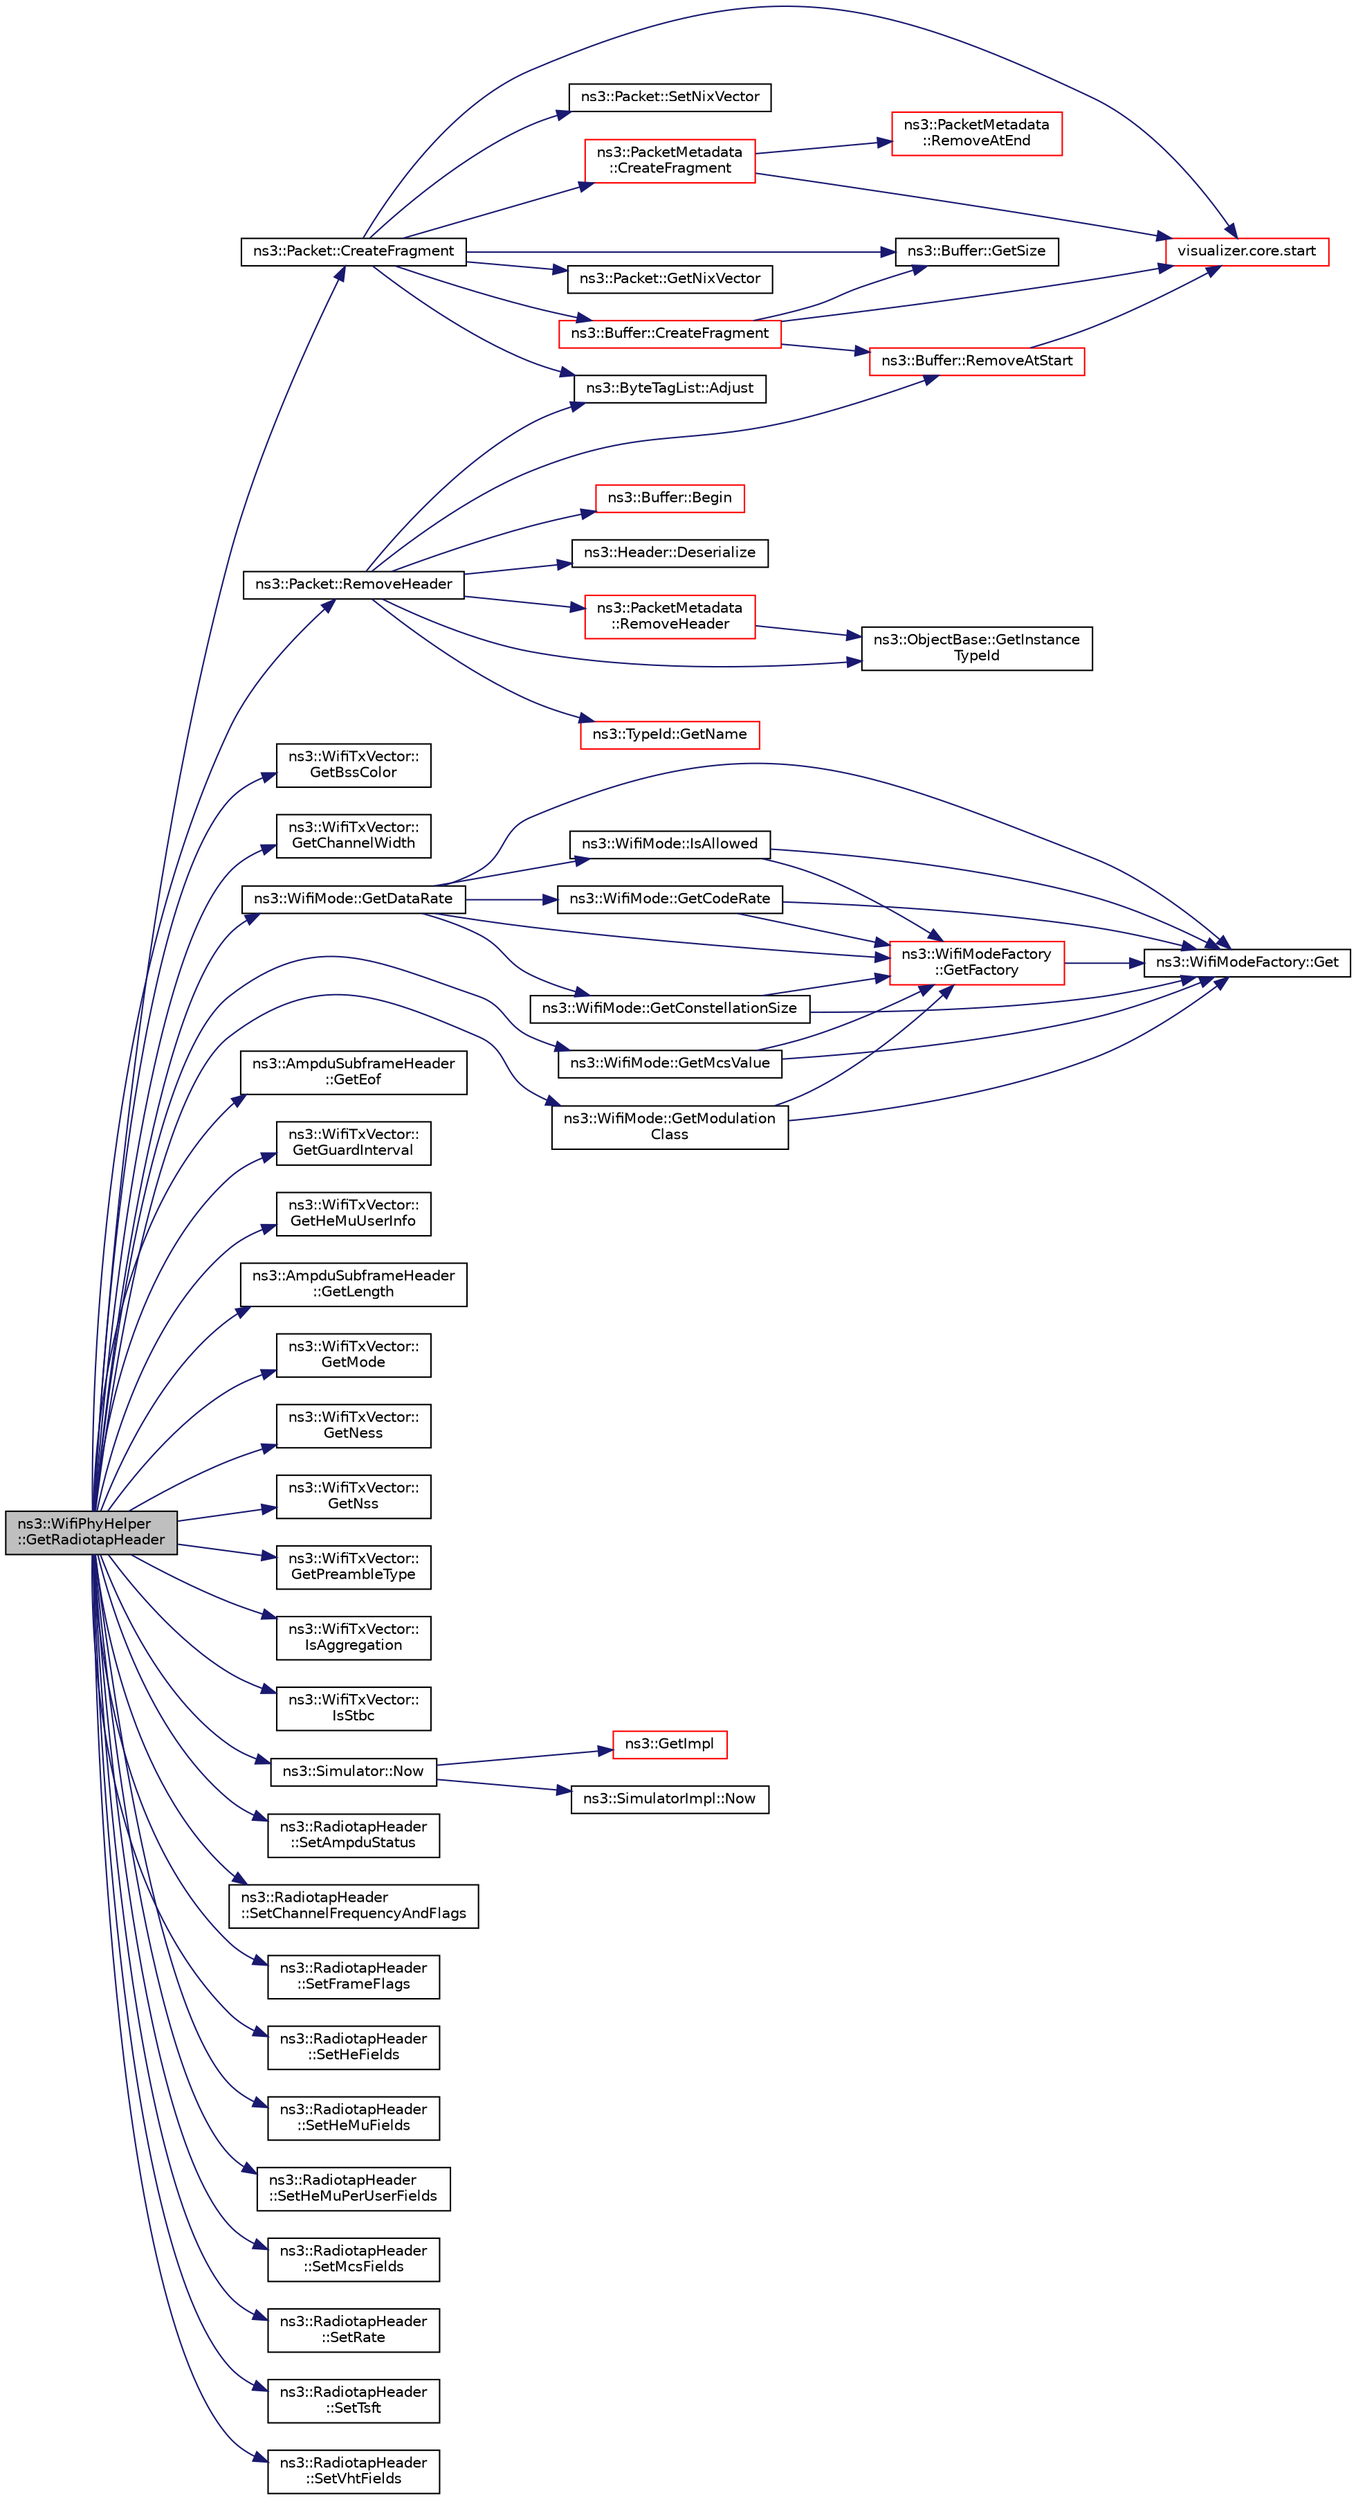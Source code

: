 digraph "ns3::WifiPhyHelper::GetRadiotapHeader"
{
 // LATEX_PDF_SIZE
  edge [fontname="Helvetica",fontsize="10",labelfontname="Helvetica",labelfontsize="10"];
  node [fontname="Helvetica",fontsize="10",shape=record];
  rankdir="LR";
  Node1 [label="ns3::WifiPhyHelper\l::GetRadiotapHeader",height=0.2,width=0.4,color="black", fillcolor="grey75", style="filled", fontcolor="black",tooltip="Get the Radiotap header for a transmitted packet."];
  Node1 -> Node2 [color="midnightblue",fontsize="10",style="solid",fontname="Helvetica"];
  Node2 [label="ns3::Packet::CreateFragment",height=0.2,width=0.4,color="black", fillcolor="white", style="filled",URL="$classns3_1_1_packet.html#acdb23fec2c1dbebd9e6917895e9bcc65",tooltip="Create a new packet which contains a fragment of the original packet."];
  Node2 -> Node3 [color="midnightblue",fontsize="10",style="solid",fontname="Helvetica"];
  Node3 [label="ns3::ByteTagList::Adjust",height=0.2,width=0.4,color="black", fillcolor="white", style="filled",URL="$classns3_1_1_byte_tag_list.html#a1fec06d7e6daaf8039cf2a148e4090f2",tooltip="Adjust the offsets stored internally by the adjustment delta."];
  Node2 -> Node4 [color="midnightblue",fontsize="10",style="solid",fontname="Helvetica"];
  Node4 [label="ns3::PacketMetadata\l::CreateFragment",height=0.2,width=0.4,color="red", fillcolor="white", style="filled",URL="$classns3_1_1_packet_metadata.html#a0d5fd6d6a05b04eb1bb9a00c05e6a16c",tooltip="Creates a fragment."];
  Node4 -> Node5 [color="midnightblue",fontsize="10",style="solid",fontname="Helvetica"];
  Node5 [label="ns3::PacketMetadata\l::RemoveAtEnd",height=0.2,width=0.4,color="red", fillcolor="white", style="filled",URL="$classns3_1_1_packet_metadata.html#a7c76154f5302bd55a68406f0103d50c6",tooltip="Remove a chunk of metadata at the metadata end."];
  Node4 -> Node17 [color="midnightblue",fontsize="10",style="solid",fontname="Helvetica"];
  Node17 [label="visualizer.core.start",height=0.2,width=0.4,color="red", fillcolor="white", style="filled",URL="$namespacevisualizer_1_1core.html#a2a35e5d8a34af358b508dac8635754e0",tooltip=" "];
  Node2 -> Node28 [color="midnightblue",fontsize="10",style="solid",fontname="Helvetica"];
  Node28 [label="ns3::Buffer::CreateFragment",height=0.2,width=0.4,color="red", fillcolor="white", style="filled",URL="$classns3_1_1_buffer.html#a2688c9b7aa22608ec955a40e048ec0dc",tooltip=" "];
  Node28 -> Node30 [color="midnightblue",fontsize="10",style="solid",fontname="Helvetica"];
  Node30 [label="ns3::Buffer::GetSize",height=0.2,width=0.4,color="black", fillcolor="white", style="filled",URL="$classns3_1_1_buffer.html#a60c9172d2b102f8856c81b2126c8b209",tooltip=" "];
  Node28 -> Node32 [color="midnightblue",fontsize="10",style="solid",fontname="Helvetica"];
  Node32 [label="ns3::Buffer::RemoveAtStart",height=0.2,width=0.4,color="red", fillcolor="white", style="filled",URL="$classns3_1_1_buffer.html#adeecbb3e8f518aec6fee0437578ade4b",tooltip=" "];
  Node32 -> Node17 [color="midnightblue",fontsize="10",style="solid",fontname="Helvetica"];
  Node28 -> Node17 [color="midnightblue",fontsize="10",style="solid",fontname="Helvetica"];
  Node2 -> Node33 [color="midnightblue",fontsize="10",style="solid",fontname="Helvetica"];
  Node33 [label="ns3::Packet::GetNixVector",height=0.2,width=0.4,color="black", fillcolor="white", style="filled",URL="$classns3_1_1_packet.html#a2e919d10a620ad491a57be094ef4b2bb",tooltip="Get the packet nix-vector."];
  Node2 -> Node30 [color="midnightblue",fontsize="10",style="solid",fontname="Helvetica"];
  Node2 -> Node34 [color="midnightblue",fontsize="10",style="solid",fontname="Helvetica"];
  Node34 [label="ns3::Packet::SetNixVector",height=0.2,width=0.4,color="black", fillcolor="white", style="filled",URL="$classns3_1_1_packet.html#a7e02c5b608a578c845aafd838f155989",tooltip="Set the packet nix-vector."];
  Node2 -> Node17 [color="midnightblue",fontsize="10",style="solid",fontname="Helvetica"];
  Node1 -> Node35 [color="midnightblue",fontsize="10",style="solid",fontname="Helvetica"];
  Node35 [label="ns3::WifiTxVector::\lGetBssColor",height=0.2,width=0.4,color="black", fillcolor="white", style="filled",URL="$classns3_1_1_wifi_tx_vector.html#a00d436e991cca5705d007a687b37d96e",tooltip="Get the BSS color."];
  Node1 -> Node36 [color="midnightblue",fontsize="10",style="solid",fontname="Helvetica"];
  Node36 [label="ns3::WifiTxVector::\lGetChannelWidth",height=0.2,width=0.4,color="black", fillcolor="white", style="filled",URL="$classns3_1_1_wifi_tx_vector.html#ac56a35b49d9d77e09357adc171570d51",tooltip=" "];
  Node1 -> Node37 [color="midnightblue",fontsize="10",style="solid",fontname="Helvetica"];
  Node37 [label="ns3::WifiMode::GetDataRate",height=0.2,width=0.4,color="black", fillcolor="white", style="filled",URL="$classns3_1_1_wifi_mode.html#ad90f36e733ceaf8c5771cfbda437e14f",tooltip=" "];
  Node37 -> Node38 [color="midnightblue",fontsize="10",style="solid",fontname="Helvetica"];
  Node38 [label="ns3::WifiModeFactory::Get",height=0.2,width=0.4,color="black", fillcolor="white", style="filled",URL="$classns3_1_1_wifi_mode_factory.html#a3086868810ff4347e31c63027726f544",tooltip="Return a WifiModeItem at the given UID index."];
  Node37 -> Node39 [color="midnightblue",fontsize="10",style="solid",fontname="Helvetica"];
  Node39 [label="ns3::WifiMode::GetCodeRate",height=0.2,width=0.4,color="black", fillcolor="white", style="filled",URL="$classns3_1_1_wifi_mode.html#abbbea987249a16c776803ba6e2ca9973",tooltip=" "];
  Node39 -> Node38 [color="midnightblue",fontsize="10",style="solid",fontname="Helvetica"];
  Node39 -> Node40 [color="midnightblue",fontsize="10",style="solid",fontname="Helvetica"];
  Node40 [label="ns3::WifiModeFactory\l::GetFactory",height=0.2,width=0.4,color="red", fillcolor="white", style="filled",URL="$classns3_1_1_wifi_mode_factory.html#a9c6f695d733355dee8d74bd1709868fc",tooltip="Return a WifiModeFactory."];
  Node40 -> Node38 [color="midnightblue",fontsize="10",style="solid",fontname="Helvetica"];
  Node37 -> Node42 [color="midnightblue",fontsize="10",style="solid",fontname="Helvetica"];
  Node42 [label="ns3::WifiMode::GetConstellationSize",height=0.2,width=0.4,color="black", fillcolor="white", style="filled",URL="$classns3_1_1_wifi_mode.html#a1437871ae722c85d980a8af3ba522d39",tooltip=" "];
  Node42 -> Node38 [color="midnightblue",fontsize="10",style="solid",fontname="Helvetica"];
  Node42 -> Node40 [color="midnightblue",fontsize="10",style="solid",fontname="Helvetica"];
  Node37 -> Node40 [color="midnightblue",fontsize="10",style="solid",fontname="Helvetica"];
  Node37 -> Node43 [color="midnightblue",fontsize="10",style="solid",fontname="Helvetica"];
  Node43 [label="ns3::WifiMode::IsAllowed",height=0.2,width=0.4,color="black", fillcolor="white", style="filled",URL="$classns3_1_1_wifi_mode.html#ae92b3cca34abdd76211fe9fbf19a6c09",tooltip=" "];
  Node43 -> Node38 [color="midnightblue",fontsize="10",style="solid",fontname="Helvetica"];
  Node43 -> Node40 [color="midnightblue",fontsize="10",style="solid",fontname="Helvetica"];
  Node1 -> Node44 [color="midnightblue",fontsize="10",style="solid",fontname="Helvetica"];
  Node44 [label="ns3::AmpduSubframeHeader\l::GetEof",height=0.2,width=0.4,color="black", fillcolor="white", style="filled",URL="$classns3_1_1_ampdu_subframe_header.html#ac903518a999682b5d4da011d7b03b445",tooltip="Return the EOF field."];
  Node1 -> Node45 [color="midnightblue",fontsize="10",style="solid",fontname="Helvetica"];
  Node45 [label="ns3::WifiTxVector::\lGetGuardInterval",height=0.2,width=0.4,color="black", fillcolor="white", style="filled",URL="$classns3_1_1_wifi_tx_vector.html#aeffd754ff39a3df905eb6a9be3567010",tooltip=" "];
  Node1 -> Node46 [color="midnightblue",fontsize="10",style="solid",fontname="Helvetica"];
  Node46 [label="ns3::WifiTxVector::\lGetHeMuUserInfo",height=0.2,width=0.4,color="black", fillcolor="white", style="filled",URL="$classns3_1_1_wifi_tx_vector.html#a6a2aa1b2ed08bcc4384896952cc4b147",tooltip="Get the HE MU user-specific transmission information for the given STA-ID."];
  Node1 -> Node47 [color="midnightblue",fontsize="10",style="solid",fontname="Helvetica"];
  Node47 [label="ns3::AmpduSubframeHeader\l::GetLength",height=0.2,width=0.4,color="black", fillcolor="white", style="filled",URL="$classns3_1_1_ampdu_subframe_header.html#acb131533076842db8959fc5c7408673e",tooltip="Return the length field."];
  Node1 -> Node48 [color="midnightblue",fontsize="10",style="solid",fontname="Helvetica"];
  Node48 [label="ns3::WifiMode::GetMcsValue",height=0.2,width=0.4,color="black", fillcolor="white", style="filled",URL="$classns3_1_1_wifi_mode.html#a4ba00941b5dbc4903ffecc1a0c841c6c",tooltip=" "];
  Node48 -> Node38 [color="midnightblue",fontsize="10",style="solid",fontname="Helvetica"];
  Node48 -> Node40 [color="midnightblue",fontsize="10",style="solid",fontname="Helvetica"];
  Node1 -> Node49 [color="midnightblue",fontsize="10",style="solid",fontname="Helvetica"];
  Node49 [label="ns3::WifiTxVector::\lGetMode",height=0.2,width=0.4,color="black", fillcolor="white", style="filled",URL="$classns3_1_1_wifi_tx_vector.html#a47d0b3ae3c7de8817626469f5fe1be6a",tooltip="If this TX vector is associated with an SU PPDU, return the selected payload transmission mode."];
  Node1 -> Node50 [color="midnightblue",fontsize="10",style="solid",fontname="Helvetica"];
  Node50 [label="ns3::WifiMode::GetModulation\lClass",height=0.2,width=0.4,color="black", fillcolor="white", style="filled",URL="$classns3_1_1_wifi_mode.html#a67e1664cac501221b63a2be307184cc9",tooltip=" "];
  Node50 -> Node38 [color="midnightblue",fontsize="10",style="solid",fontname="Helvetica"];
  Node50 -> Node40 [color="midnightblue",fontsize="10",style="solid",fontname="Helvetica"];
  Node1 -> Node51 [color="midnightblue",fontsize="10",style="solid",fontname="Helvetica"];
  Node51 [label="ns3::WifiTxVector::\lGetNess",height=0.2,width=0.4,color="black", fillcolor="white", style="filled",URL="$classns3_1_1_wifi_tx_vector.html#a5e6931e51698a7fc6137d7e55fb66213",tooltip=" "];
  Node1 -> Node52 [color="midnightblue",fontsize="10",style="solid",fontname="Helvetica"];
  Node52 [label="ns3::WifiTxVector::\lGetNss",height=0.2,width=0.4,color="black", fillcolor="white", style="filled",URL="$classns3_1_1_wifi_tx_vector.html#a9c779eec5b3a9236d131f57c501390fa",tooltip="If this TX vector is associated with an SU PPDU, return the number of spatial streams."];
  Node1 -> Node53 [color="midnightblue",fontsize="10",style="solid",fontname="Helvetica"];
  Node53 [label="ns3::WifiTxVector::\lGetPreambleType",height=0.2,width=0.4,color="black", fillcolor="white", style="filled",URL="$classns3_1_1_wifi_tx_vector.html#a7125591f923091b79fe4a607dfad22e4",tooltip=" "];
  Node1 -> Node54 [color="midnightblue",fontsize="10",style="solid",fontname="Helvetica"];
  Node54 [label="ns3::WifiTxVector::\lIsAggregation",height=0.2,width=0.4,color="black", fillcolor="white", style="filled",URL="$classns3_1_1_wifi_tx_vector.html#aae65c13f3633fbf99f95084a49d4b39e",tooltip="Checks whether the PSDU contains A-MPDU."];
  Node1 -> Node55 [color="midnightblue",fontsize="10",style="solid",fontname="Helvetica"];
  Node55 [label="ns3::WifiTxVector::\lIsStbc",height=0.2,width=0.4,color="black", fillcolor="white", style="filled",URL="$classns3_1_1_wifi_tx_vector.html#ae7531bb5085a2e63d0be0222ff52e7c1",tooltip="Check if STBC is used or not."];
  Node1 -> Node56 [color="midnightblue",fontsize="10",style="solid",fontname="Helvetica"];
  Node56 [label="ns3::Simulator::Now",height=0.2,width=0.4,color="black", fillcolor="white", style="filled",URL="$classns3_1_1_simulator.html#ac3178fa975b419f7875e7105be122800",tooltip="Return the current simulation virtual time."];
  Node56 -> Node57 [color="midnightblue",fontsize="10",style="solid",fontname="Helvetica"];
  Node57 [label="ns3::GetImpl",height=0.2,width=0.4,color="red", fillcolor="white", style="filled",URL="$group__simulator.html#ga42eb4eddad41528d4d99794a3dae3fd0",tooltip="Get the SimulatorImpl singleton."];
  Node56 -> Node106 [color="midnightblue",fontsize="10",style="solid",fontname="Helvetica"];
  Node106 [label="ns3::SimulatorImpl::Now",height=0.2,width=0.4,color="black", fillcolor="white", style="filled",URL="$classns3_1_1_simulator_impl.html#aa516c50060846adc6fd316e83ef0797c",tooltip="Return the current simulation virtual time."];
  Node1 -> Node107 [color="midnightblue",fontsize="10",style="solid",fontname="Helvetica"];
  Node107 [label="ns3::Packet::RemoveHeader",height=0.2,width=0.4,color="black", fillcolor="white", style="filled",URL="$classns3_1_1_packet.html#a0961eccf975d75f902d40956c93ba63e",tooltip="Deserialize and remove the header from the internal buffer."];
  Node107 -> Node3 [color="midnightblue",fontsize="10",style="solid",fontname="Helvetica"];
  Node107 -> Node108 [color="midnightblue",fontsize="10",style="solid",fontname="Helvetica"];
  Node108 [label="ns3::Buffer::Begin",height=0.2,width=0.4,color="red", fillcolor="white", style="filled",URL="$classns3_1_1_buffer.html#acb977a0179de9abe4e295ce22023b4ca",tooltip=" "];
  Node107 -> Node109 [color="midnightblue",fontsize="10",style="solid",fontname="Helvetica"];
  Node109 [label="ns3::Header::Deserialize",height=0.2,width=0.4,color="black", fillcolor="white", style="filled",URL="$classns3_1_1_header.html#a78be9400bb66b2a8543606f395ef5396",tooltip=" "];
  Node107 -> Node71 [color="midnightblue",fontsize="10",style="solid",fontname="Helvetica"];
  Node71 [label="ns3::ObjectBase::GetInstance\lTypeId",height=0.2,width=0.4,color="black", fillcolor="white", style="filled",URL="$classns3_1_1_object_base.html#abe5b43a6f5b99a92a4c3122db31f06fb",tooltip="Get the most derived TypeId for this Object."];
  Node107 -> Node67 [color="midnightblue",fontsize="10",style="solid",fontname="Helvetica"];
  Node67 [label="ns3::TypeId::GetName",height=0.2,width=0.4,color="red", fillcolor="white", style="filled",URL="$classns3_1_1_type_id.html#abc4965475a579c2afdc668d7a7d58374",tooltip="Get the name."];
  Node107 -> Node32 [color="midnightblue",fontsize="10",style="solid",fontname="Helvetica"];
  Node107 -> Node110 [color="midnightblue",fontsize="10",style="solid",fontname="Helvetica"];
  Node110 [label="ns3::PacketMetadata\l::RemoveHeader",height=0.2,width=0.4,color="red", fillcolor="white", style="filled",URL="$classns3_1_1_packet_metadata.html#afa8a589ec783d4998516d7f39f21242d",tooltip="Remove an header."];
  Node110 -> Node71 [color="midnightblue",fontsize="10",style="solid",fontname="Helvetica"];
  Node1 -> Node111 [color="midnightblue",fontsize="10",style="solid",fontname="Helvetica"];
  Node111 [label="ns3::RadiotapHeader\l::SetAmpduStatus",height=0.2,width=0.4,color="black", fillcolor="white", style="filled",URL="$classns3_1_1_radiotap_header.html#a8fae7a24dbeba412fdb9b7fc79f74f41",tooltip="Set the A-MPDU status fields."];
  Node1 -> Node112 [color="midnightblue",fontsize="10",style="solid",fontname="Helvetica"];
  Node112 [label="ns3::RadiotapHeader\l::SetChannelFrequencyAndFlags",height=0.2,width=0.4,color="black", fillcolor="white", style="filled",URL="$classns3_1_1_radiotap_header.html#a429f94fc9a90307134b62cd1d6ed58b9",tooltip="Set the transmit/receive channel frequency and flags."];
  Node1 -> Node113 [color="midnightblue",fontsize="10",style="solid",fontname="Helvetica"];
  Node113 [label="ns3::RadiotapHeader\l::SetFrameFlags",height=0.2,width=0.4,color="black", fillcolor="white", style="filled",URL="$classns3_1_1_radiotap_header.html#af8c523ad1498c9105da3f88a0897d9b0",tooltip="Set the frame flags of the transmitted or received frame."];
  Node1 -> Node114 [color="midnightblue",fontsize="10",style="solid",fontname="Helvetica"];
  Node114 [label="ns3::RadiotapHeader\l::SetHeFields",height=0.2,width=0.4,color="black", fillcolor="white", style="filled",URL="$classns3_1_1_radiotap_header.html#a708c3b677263a6451a625dce89a570e7",tooltip="Set the HE fields."];
  Node1 -> Node115 [color="midnightblue",fontsize="10",style="solid",fontname="Helvetica"];
  Node115 [label="ns3::RadiotapHeader\l::SetHeMuFields",height=0.2,width=0.4,color="black", fillcolor="white", style="filled",URL="$classns3_1_1_radiotap_header.html#ab3678d1077c9bf223a3d4ac289ca8a69",tooltip="Set the HE MU fields."];
  Node1 -> Node116 [color="midnightblue",fontsize="10",style="solid",fontname="Helvetica"];
  Node116 [label="ns3::RadiotapHeader\l::SetHeMuPerUserFields",height=0.2,width=0.4,color="black", fillcolor="white", style="filled",URL="$classns3_1_1_radiotap_header.html#a0e75342e67136ddbcad3ae9ba5e9f199",tooltip="Set the HE MU per user fields."];
  Node1 -> Node117 [color="midnightblue",fontsize="10",style="solid",fontname="Helvetica"];
  Node117 [label="ns3::RadiotapHeader\l::SetMcsFields",height=0.2,width=0.4,color="black", fillcolor="white", style="filled",URL="$classns3_1_1_radiotap_header.html#a23f8dd27246529ba4c3d1fefa09a95f7",tooltip="Set the MCS fields."];
  Node1 -> Node118 [color="midnightblue",fontsize="10",style="solid",fontname="Helvetica"];
  Node118 [label="ns3::RadiotapHeader\l::SetRate",height=0.2,width=0.4,color="black", fillcolor="white", style="filled",URL="$classns3_1_1_radiotap_header.html#a51ebd0157939e926630a940dcc4431aa",tooltip="Set the transmit/receive channel frequency in units of megahertz."];
  Node1 -> Node119 [color="midnightblue",fontsize="10",style="solid",fontname="Helvetica"];
  Node119 [label="ns3::RadiotapHeader\l::SetTsft",height=0.2,width=0.4,color="black", fillcolor="white", style="filled",URL="$classns3_1_1_radiotap_header.html#a63ddcf8e8113dc90d072c194612436f8",tooltip="Set the Time Synchronization Function Timer (TSFT) value."];
  Node1 -> Node120 [color="midnightblue",fontsize="10",style="solid",fontname="Helvetica"];
  Node120 [label="ns3::RadiotapHeader\l::SetVhtFields",height=0.2,width=0.4,color="black", fillcolor="white", style="filled",URL="$classns3_1_1_radiotap_header.html#a548ef08ad90c0b7c2e20a149d4e8942c",tooltip="Set the VHT fields."];
}

